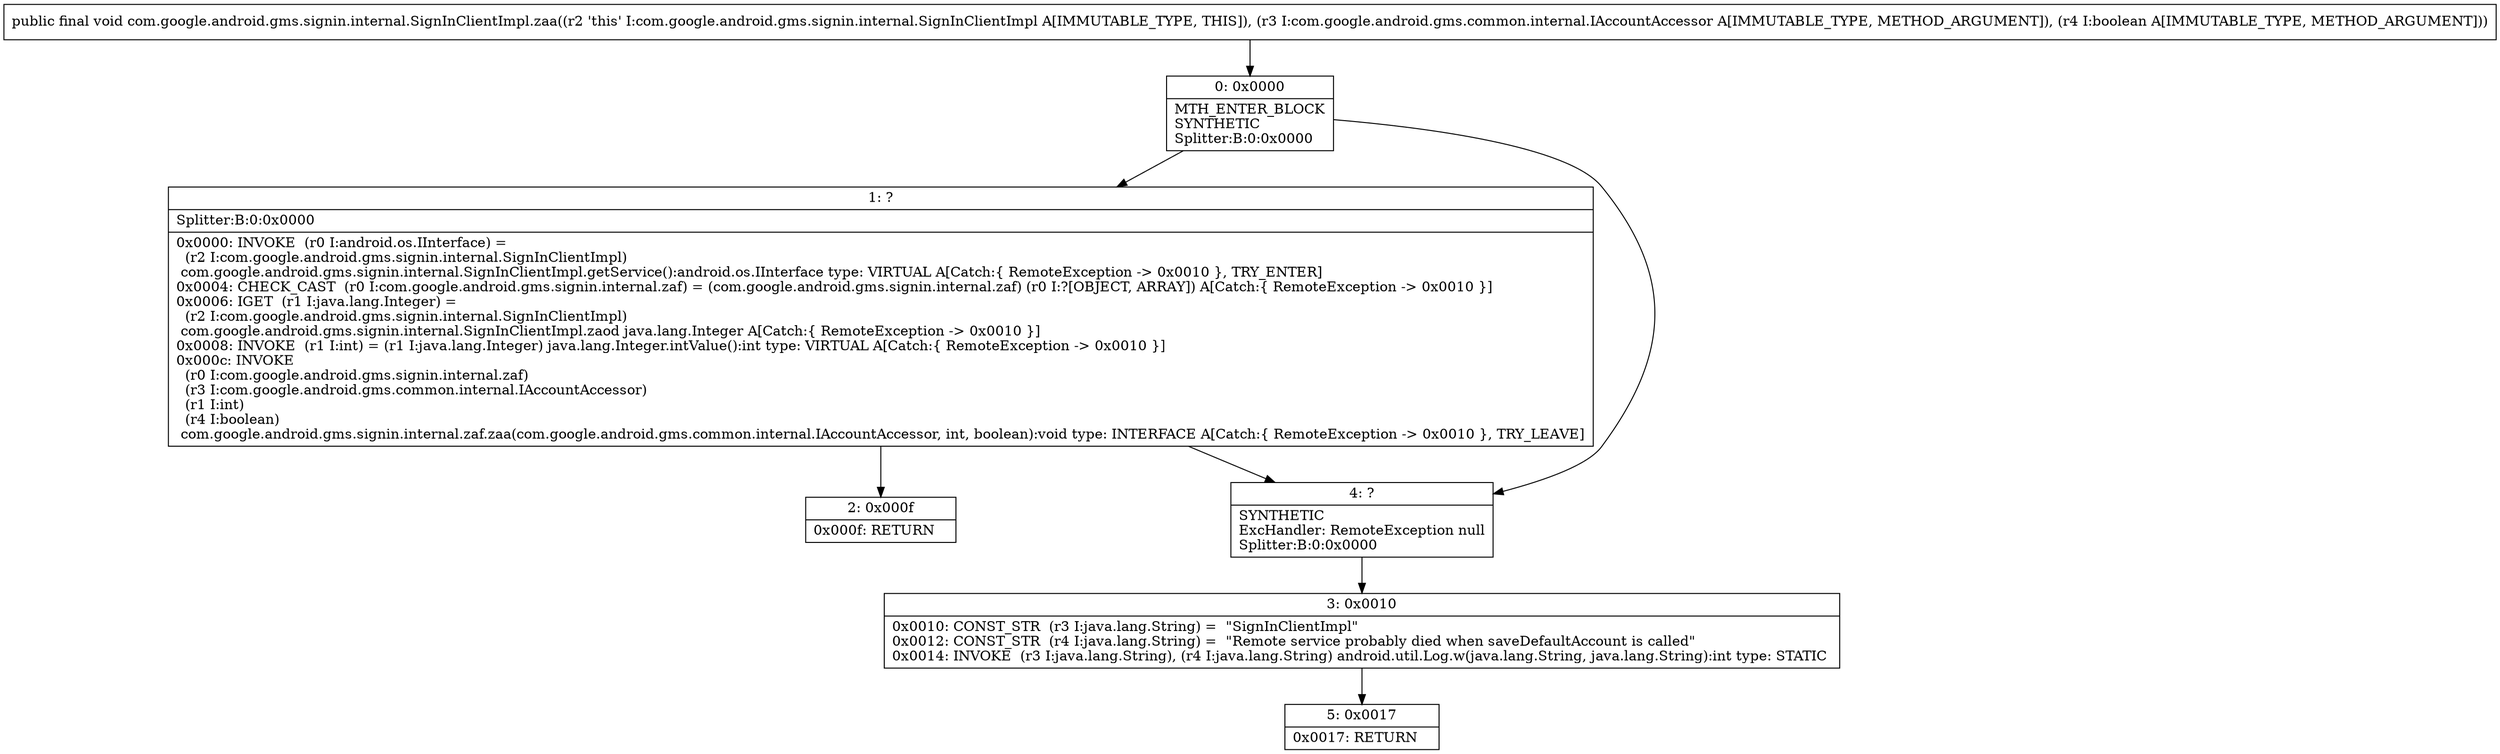 digraph "CFG forcom.google.android.gms.signin.internal.SignInClientImpl.zaa(Lcom\/google\/android\/gms\/common\/internal\/IAccountAccessor;Z)V" {
Node_0 [shape=record,label="{0\:\ 0x0000|MTH_ENTER_BLOCK\lSYNTHETIC\lSplitter:B:0:0x0000\l}"];
Node_1 [shape=record,label="{1\:\ ?|Splitter:B:0:0x0000\l|0x0000: INVOKE  (r0 I:android.os.IInterface) = \l  (r2 I:com.google.android.gms.signin.internal.SignInClientImpl)\l com.google.android.gms.signin.internal.SignInClientImpl.getService():android.os.IInterface type: VIRTUAL A[Catch:\{ RemoteException \-\> 0x0010 \}, TRY_ENTER]\l0x0004: CHECK_CAST  (r0 I:com.google.android.gms.signin.internal.zaf) = (com.google.android.gms.signin.internal.zaf) (r0 I:?[OBJECT, ARRAY]) A[Catch:\{ RemoteException \-\> 0x0010 \}]\l0x0006: IGET  (r1 I:java.lang.Integer) = \l  (r2 I:com.google.android.gms.signin.internal.SignInClientImpl)\l com.google.android.gms.signin.internal.SignInClientImpl.zaod java.lang.Integer A[Catch:\{ RemoteException \-\> 0x0010 \}]\l0x0008: INVOKE  (r1 I:int) = (r1 I:java.lang.Integer) java.lang.Integer.intValue():int type: VIRTUAL A[Catch:\{ RemoteException \-\> 0x0010 \}]\l0x000c: INVOKE  \l  (r0 I:com.google.android.gms.signin.internal.zaf)\l  (r3 I:com.google.android.gms.common.internal.IAccountAccessor)\l  (r1 I:int)\l  (r4 I:boolean)\l com.google.android.gms.signin.internal.zaf.zaa(com.google.android.gms.common.internal.IAccountAccessor, int, boolean):void type: INTERFACE A[Catch:\{ RemoteException \-\> 0x0010 \}, TRY_LEAVE]\l}"];
Node_2 [shape=record,label="{2\:\ 0x000f|0x000f: RETURN   \l}"];
Node_3 [shape=record,label="{3\:\ 0x0010|0x0010: CONST_STR  (r3 I:java.lang.String) =  \"SignInClientImpl\" \l0x0012: CONST_STR  (r4 I:java.lang.String) =  \"Remote service probably died when saveDefaultAccount is called\" \l0x0014: INVOKE  (r3 I:java.lang.String), (r4 I:java.lang.String) android.util.Log.w(java.lang.String, java.lang.String):int type: STATIC \l}"];
Node_4 [shape=record,label="{4\:\ ?|SYNTHETIC\lExcHandler: RemoteException null\lSplitter:B:0:0x0000\l}"];
Node_5 [shape=record,label="{5\:\ 0x0017|0x0017: RETURN   \l}"];
MethodNode[shape=record,label="{public final void com.google.android.gms.signin.internal.SignInClientImpl.zaa((r2 'this' I:com.google.android.gms.signin.internal.SignInClientImpl A[IMMUTABLE_TYPE, THIS]), (r3 I:com.google.android.gms.common.internal.IAccountAccessor A[IMMUTABLE_TYPE, METHOD_ARGUMENT]), (r4 I:boolean A[IMMUTABLE_TYPE, METHOD_ARGUMENT])) }"];
MethodNode -> Node_0;
Node_0 -> Node_1;
Node_0 -> Node_4;
Node_1 -> Node_2;
Node_1 -> Node_4;
Node_3 -> Node_5;
Node_4 -> Node_3;
}

